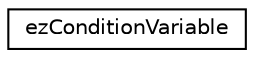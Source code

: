 digraph "Graphical Class Hierarchy"
{
 // LATEX_PDF_SIZE
  edge [fontname="Helvetica",fontsize="10",labelfontname="Helvetica",labelfontsize="10"];
  node [fontname="Helvetica",fontsize="10",shape=record];
  rankdir="LR";
  Node0 [label="ezConditionVariable",height=0.2,width=0.4,color="black", fillcolor="white", style="filled",URL="$d7/d18/classez_condition_variable.htm",tooltip="Condition variables are used to put threads to sleep and wake them up upon certain events."];
}
